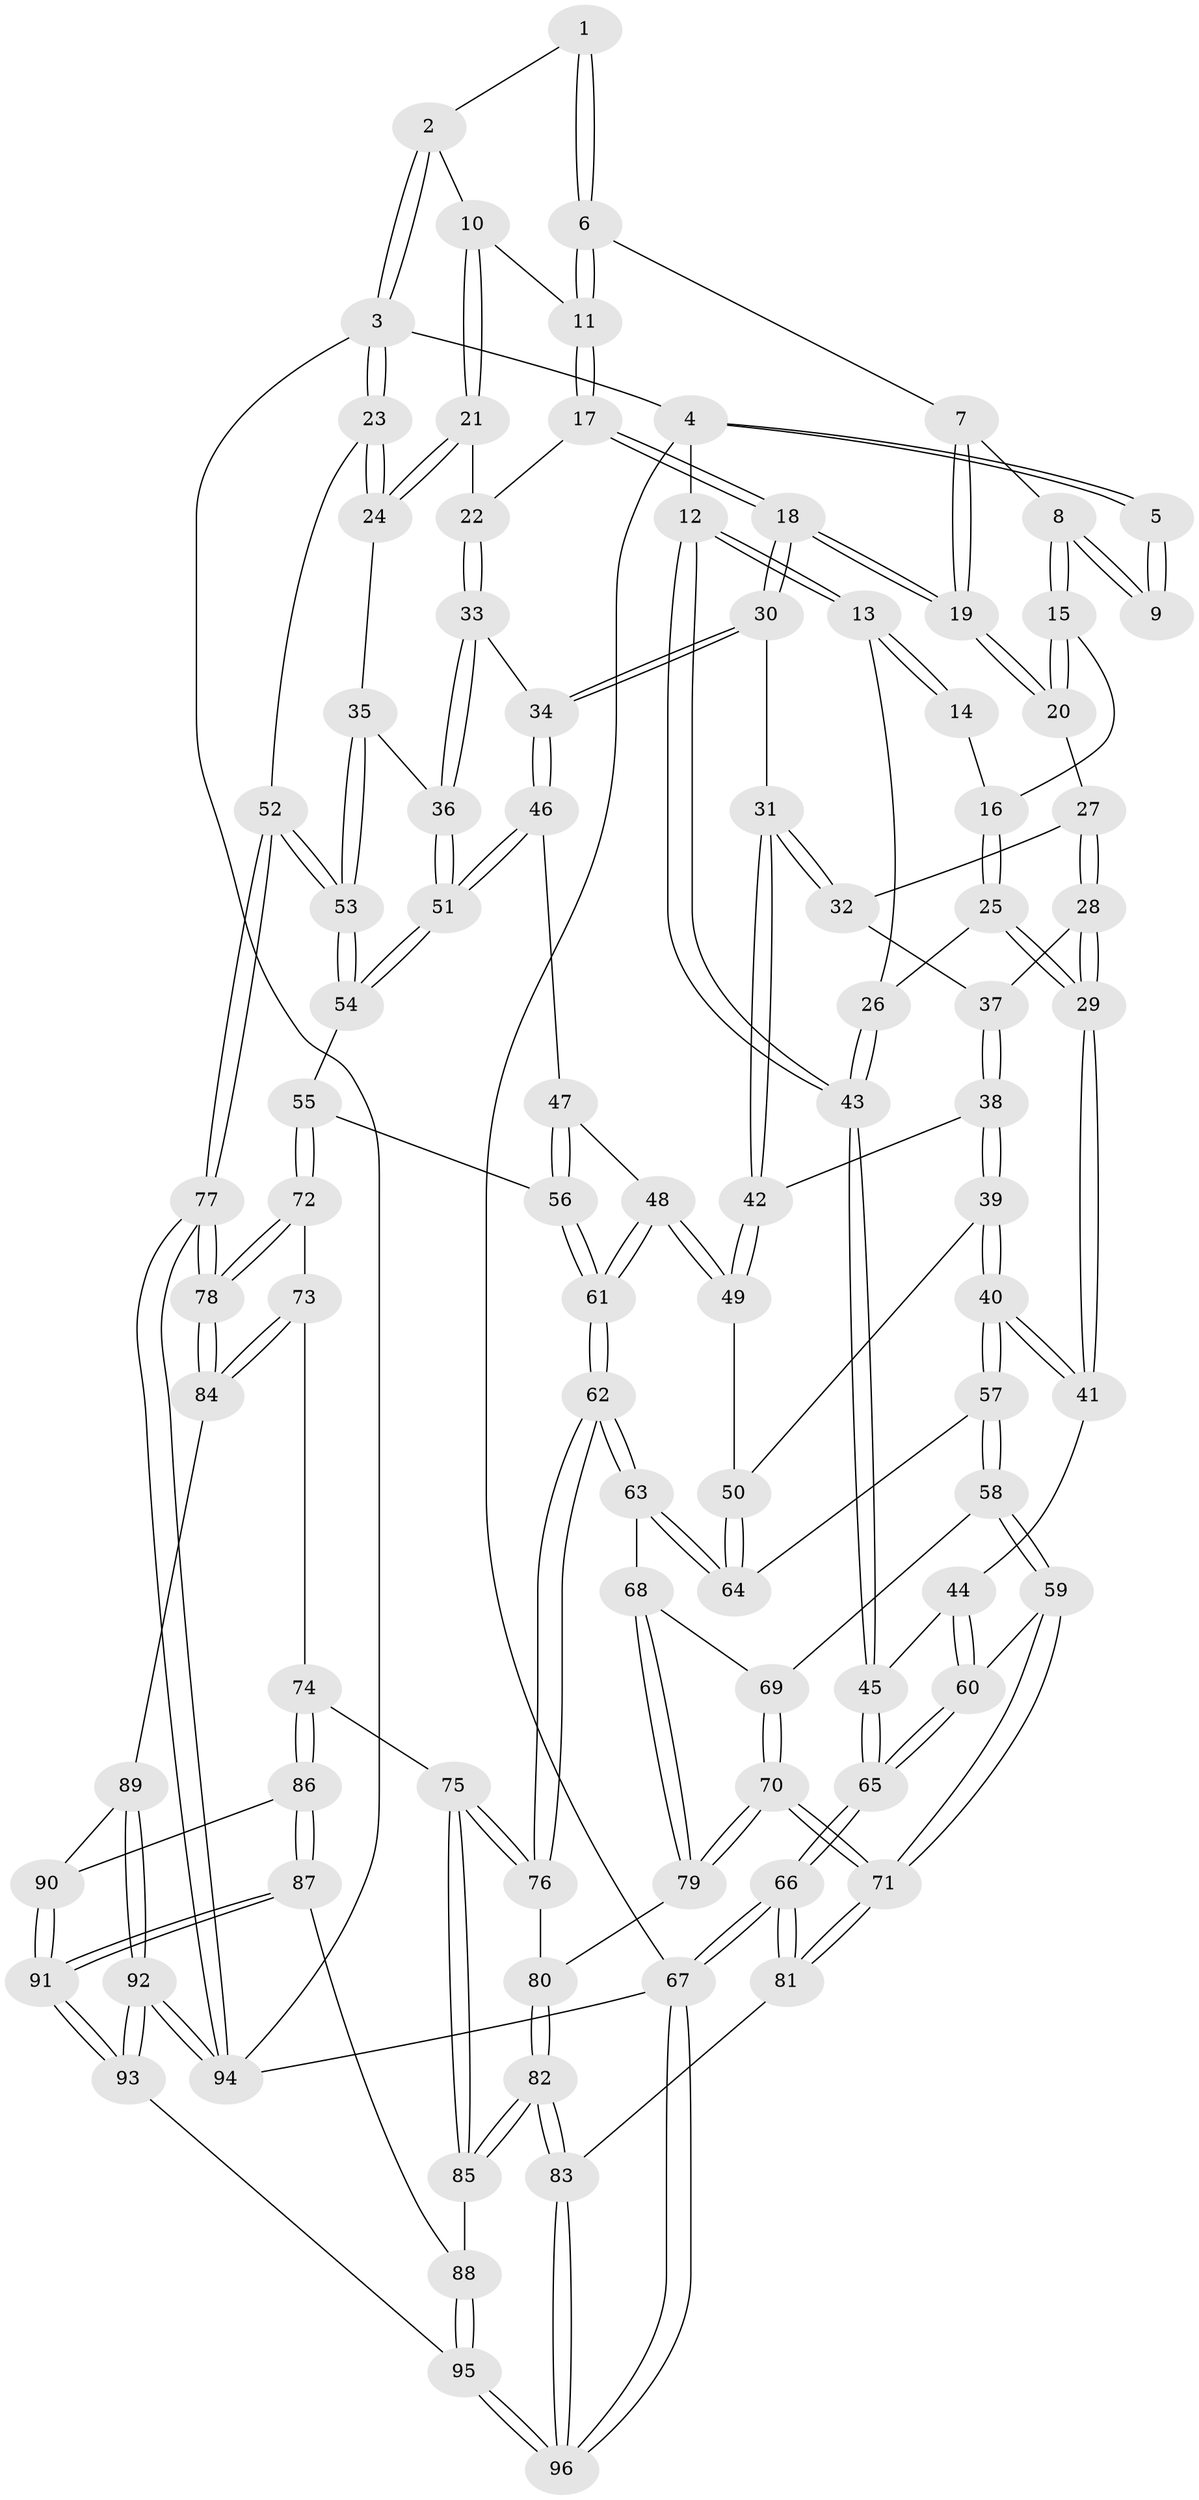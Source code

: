 // coarse degree distribution, {3: 0.13559322033898305, 5: 0.3389830508474576, 8: 0.01694915254237288, 4: 0.4067796610169492, 6: 0.1016949152542373}
// Generated by graph-tools (version 1.1) at 2025/52/02/27/25 19:52:41]
// undirected, 96 vertices, 237 edges
graph export_dot {
graph [start="1"]
  node [color=gray90,style=filled];
  1 [pos="+0.5733481540769432+0"];
  2 [pos="+0.8602185705533943+0"];
  3 [pos="+1+0"];
  4 [pos="+0+0"];
  5 [pos="+0.10144622616698118+0"];
  6 [pos="+0.5726949943958429+0"];
  7 [pos="+0.5479747254189614+0"];
  8 [pos="+0.2792878838075197+0.10813391875984732"];
  9 [pos="+0.25065707232074885+0.07446004215297682"];
  10 [pos="+0.8593441410641539+0.11913336352497388"];
  11 [pos="+0.7582253195549477+0.10753959975780679"];
  12 [pos="+0+0"];
  13 [pos="+0.05214830275094661+0.14426944605697992"];
  14 [pos="+0.1586518585585562+0.11848952039023447"];
  15 [pos="+0.2849017583480345+0.1398873661827199"];
  16 [pos="+0.22669024586333783+0.18404942391618276"];
  17 [pos="+0.7096660116219033+0.22514168616382169"];
  18 [pos="+0.548099211775646+0.19411922280308883"];
  19 [pos="+0.5280062756082989+0.1376902033861754"];
  20 [pos="+0.33346028485765533+0.18226510501376422"];
  21 [pos="+0.8977769126055252+0.15453276477737857"];
  22 [pos="+0.726098539769662+0.24375179095627023"];
  23 [pos="+1+0.15605748209076764"];
  24 [pos="+1+0.21707730947060605"];
  25 [pos="+0.1488017609556129+0.25947118583725715"];
  26 [pos="+0.1386329149661373+0.2525251485627272"];
  27 [pos="+0.3333949338962943+0.19064804051329418"];
  28 [pos="+0.27557716456610454+0.2873330295359361"];
  29 [pos="+0.1852792309413239+0.33946218527114325"];
  30 [pos="+0.5261900576182205+0.27766204036516884"];
  31 [pos="+0.5098354950949132+0.2924890975467432"];
  32 [pos="+0.38259156758091606+0.2839969772642115"];
  33 [pos="+0.7279533244310398+0.24797941091056722"];
  34 [pos="+0.6470438971503879+0.3905602148349439"];
  35 [pos="+0.8797283526495379+0.34991606018484345"];
  36 [pos="+0.8548908728964751+0.3572926154940729"];
  37 [pos="+0.3588277120019909+0.3103089613333079"];
  38 [pos="+0.3518121631012264+0.37141006085782996"];
  39 [pos="+0.2722516883387379+0.4393973884473568"];
  40 [pos="+0.2529121335615534+0.4469759705659095"];
  41 [pos="+0.18556402119486873+0.39315815871895166"];
  42 [pos="+0.4719949465704108+0.3821992014388337"];
  43 [pos="+0+0.4168111038162299"];
  44 [pos="+0.12849160672323914+0.41902936365595406"];
  45 [pos="+0+0.4684051439094731"];
  46 [pos="+0.6562347037267345+0.41408607398020997"];
  47 [pos="+0.6473981245355527+0.4287135469714424"];
  48 [pos="+0.5443900666449095+0.49269048846243263"];
  49 [pos="+0.47698701600555643+0.4534045752576507"];
  50 [pos="+0.4604827135507251+0.46354946262094704"];
  51 [pos="+0.7987979572915415+0.42258129532185507"];
  52 [pos="+1+0.6683938148815317"];
  53 [pos="+1+0.5708625953171668"];
  54 [pos="+0.8059823954461255+0.547006540595736"];
  55 [pos="+0.7739407874383678+0.5884301356058755"];
  56 [pos="+0.6965019059453643+0.5933717579720035"];
  57 [pos="+0.25970933471454305+0.48531139449864347"];
  58 [pos="+0.22014380543099682+0.5910167597967482"];
  59 [pos="+0.10403426838848019+0.671210351726578"];
  60 [pos="+0.10316188895469633+0.6712006009699972"];
  61 [pos="+0.5733478627965634+0.6629962257884715"];
  62 [pos="+0.5448634957052595+0.7144697293763859"];
  63 [pos="+0.41109188255495993+0.6375372187249451"];
  64 [pos="+0.39331391023292583+0.5765408905132098"];
  65 [pos="+0+0.7396474852446954"];
  66 [pos="+0+0.9127363238483733"];
  67 [pos="+0+1"];
  68 [pos="+0.36900878044196656+0.6535271950614238"];
  69 [pos="+0.28384006672407225+0.6396375140554467"];
  70 [pos="+0.24772681832808638+0.7723916605715757"];
  71 [pos="+0.24123162566162742+0.7778232300589366"];
  72 [pos="+0.8033748562238241+0.6613368742660596"];
  73 [pos="+0.7107588343571236+0.7734090082334947"];
  74 [pos="+0.65093445605449+0.8033596023232172"];
  75 [pos="+0.5495455358541518+0.7382263949323202"];
  76 [pos="+0.5473336075835216+0.7327976397020283"];
  77 [pos="+1+0.8444388707693423"];
  78 [pos="+0.9753961674534846+0.7851694442422322"];
  79 [pos="+0.3102472176708295+0.7434616524996446"];
  80 [pos="+0.3862985992967375+0.777209072288298"];
  81 [pos="+0.24343664799273046+0.7991526445887552"];
  82 [pos="+0.29969583388434945+0.8956504542141743"];
  83 [pos="+0.2658675939156578+0.9061545317966653"];
  84 [pos="+0.9481055512931007+0.7900188471464504"];
  85 [pos="+0.47341844589711657+0.8889156056341361"];
  86 [pos="+0.6572727125325079+0.816247146754458"];
  87 [pos="+0.5905777614040273+0.9557100182933804"];
  88 [pos="+0.47705924682974865+0.9047314433201511"];
  89 [pos="+0.7280705287015732+0.88178893966326"];
  90 [pos="+0.6981668852546596+0.866426791620834"];
  91 [pos="+0.6302114759943223+1"];
  92 [pos="+1+1"];
  93 [pos="+0.6299163899391648+1"];
  94 [pos="+1+1"];
  95 [pos="+0.46011459951246997+1"];
  96 [pos="+0.07084454713962139+1"];
  1 -- 2;
  1 -- 6;
  1 -- 6;
  2 -- 3;
  2 -- 3;
  2 -- 10;
  3 -- 4;
  3 -- 23;
  3 -- 23;
  3 -- 94;
  4 -- 5;
  4 -- 5;
  4 -- 12;
  4 -- 67;
  5 -- 9;
  5 -- 9;
  6 -- 7;
  6 -- 11;
  6 -- 11;
  7 -- 8;
  7 -- 19;
  7 -- 19;
  8 -- 9;
  8 -- 9;
  8 -- 15;
  8 -- 15;
  10 -- 11;
  10 -- 21;
  10 -- 21;
  11 -- 17;
  11 -- 17;
  12 -- 13;
  12 -- 13;
  12 -- 43;
  12 -- 43;
  13 -- 14;
  13 -- 14;
  13 -- 26;
  14 -- 16;
  15 -- 16;
  15 -- 20;
  15 -- 20;
  16 -- 25;
  16 -- 25;
  17 -- 18;
  17 -- 18;
  17 -- 22;
  18 -- 19;
  18 -- 19;
  18 -- 30;
  18 -- 30;
  19 -- 20;
  19 -- 20;
  20 -- 27;
  21 -- 22;
  21 -- 24;
  21 -- 24;
  22 -- 33;
  22 -- 33;
  23 -- 24;
  23 -- 24;
  23 -- 52;
  24 -- 35;
  25 -- 26;
  25 -- 29;
  25 -- 29;
  26 -- 43;
  26 -- 43;
  27 -- 28;
  27 -- 28;
  27 -- 32;
  28 -- 29;
  28 -- 29;
  28 -- 37;
  29 -- 41;
  29 -- 41;
  30 -- 31;
  30 -- 34;
  30 -- 34;
  31 -- 32;
  31 -- 32;
  31 -- 42;
  31 -- 42;
  32 -- 37;
  33 -- 34;
  33 -- 36;
  33 -- 36;
  34 -- 46;
  34 -- 46;
  35 -- 36;
  35 -- 53;
  35 -- 53;
  36 -- 51;
  36 -- 51;
  37 -- 38;
  37 -- 38;
  38 -- 39;
  38 -- 39;
  38 -- 42;
  39 -- 40;
  39 -- 40;
  39 -- 50;
  40 -- 41;
  40 -- 41;
  40 -- 57;
  40 -- 57;
  41 -- 44;
  42 -- 49;
  42 -- 49;
  43 -- 45;
  43 -- 45;
  44 -- 45;
  44 -- 60;
  44 -- 60;
  45 -- 65;
  45 -- 65;
  46 -- 47;
  46 -- 51;
  46 -- 51;
  47 -- 48;
  47 -- 56;
  47 -- 56;
  48 -- 49;
  48 -- 49;
  48 -- 61;
  48 -- 61;
  49 -- 50;
  50 -- 64;
  50 -- 64;
  51 -- 54;
  51 -- 54;
  52 -- 53;
  52 -- 53;
  52 -- 77;
  52 -- 77;
  53 -- 54;
  53 -- 54;
  54 -- 55;
  55 -- 56;
  55 -- 72;
  55 -- 72;
  56 -- 61;
  56 -- 61;
  57 -- 58;
  57 -- 58;
  57 -- 64;
  58 -- 59;
  58 -- 59;
  58 -- 69;
  59 -- 60;
  59 -- 71;
  59 -- 71;
  60 -- 65;
  60 -- 65;
  61 -- 62;
  61 -- 62;
  62 -- 63;
  62 -- 63;
  62 -- 76;
  62 -- 76;
  63 -- 64;
  63 -- 64;
  63 -- 68;
  65 -- 66;
  65 -- 66;
  66 -- 67;
  66 -- 67;
  66 -- 81;
  66 -- 81;
  67 -- 96;
  67 -- 96;
  67 -- 94;
  68 -- 69;
  68 -- 79;
  68 -- 79;
  69 -- 70;
  69 -- 70;
  70 -- 71;
  70 -- 71;
  70 -- 79;
  70 -- 79;
  71 -- 81;
  71 -- 81;
  72 -- 73;
  72 -- 78;
  72 -- 78;
  73 -- 74;
  73 -- 84;
  73 -- 84;
  74 -- 75;
  74 -- 86;
  74 -- 86;
  75 -- 76;
  75 -- 76;
  75 -- 85;
  75 -- 85;
  76 -- 80;
  77 -- 78;
  77 -- 78;
  77 -- 94;
  77 -- 94;
  78 -- 84;
  78 -- 84;
  79 -- 80;
  80 -- 82;
  80 -- 82;
  81 -- 83;
  82 -- 83;
  82 -- 83;
  82 -- 85;
  82 -- 85;
  83 -- 96;
  83 -- 96;
  84 -- 89;
  85 -- 88;
  86 -- 87;
  86 -- 87;
  86 -- 90;
  87 -- 88;
  87 -- 91;
  87 -- 91;
  88 -- 95;
  88 -- 95;
  89 -- 90;
  89 -- 92;
  89 -- 92;
  90 -- 91;
  90 -- 91;
  91 -- 93;
  91 -- 93;
  92 -- 93;
  92 -- 93;
  92 -- 94;
  92 -- 94;
  93 -- 95;
  95 -- 96;
  95 -- 96;
}
